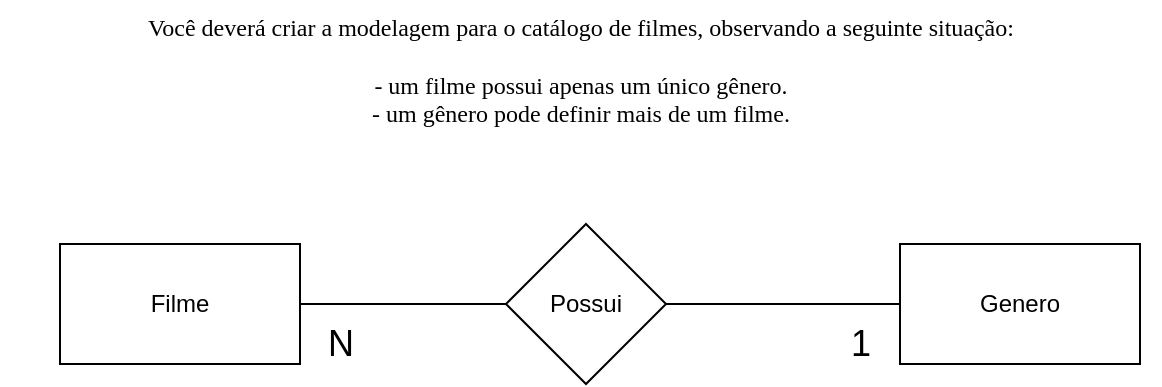 <mxfile version="21.6.5" type="device">
  <diagram name="Página-1" id="OQCpjowCUUFFf7fMPYkj">
    <mxGraphModel dx="1167" dy="581" grid="1" gridSize="10" guides="1" tooltips="1" connect="1" arrows="1" fold="1" page="1" pageScale="1" pageWidth="827" pageHeight="1169" math="0" shadow="0">
      <root>
        <mxCell id="0" />
        <mxCell id="1" parent="0" />
        <mxCell id="G6cqGYFbzArwFc1clNz3-4" style="edgeStyle=orthogonalEdgeStyle;rounded=0;orthogonalLoop=1;jettySize=auto;html=1;exitX=1;exitY=0.5;exitDx=0;exitDy=0;endArrow=none;endFill=0;" edge="1" parent="1" source="G6cqGYFbzArwFc1clNz3-1" target="G6cqGYFbzArwFc1clNz3-3">
          <mxGeometry relative="1" as="geometry" />
        </mxCell>
        <mxCell id="G6cqGYFbzArwFc1clNz3-1" value="Filme" style="rounded=0;whiteSpace=wrap;html=1;" vertex="1" parent="1">
          <mxGeometry x="150" y="200" width="120" height="60" as="geometry" />
        </mxCell>
        <mxCell id="G6cqGYFbzArwFc1clNz3-2" value="Genero" style="rounded=0;whiteSpace=wrap;html=1;" vertex="1" parent="1">
          <mxGeometry x="570" y="200" width="120" height="60" as="geometry" />
        </mxCell>
        <mxCell id="G6cqGYFbzArwFc1clNz3-5" style="edgeStyle=orthogonalEdgeStyle;rounded=0;orthogonalLoop=1;jettySize=auto;html=1;exitX=1;exitY=0.5;exitDx=0;exitDy=0;entryX=0;entryY=0.5;entryDx=0;entryDy=0;endArrow=none;endFill=0;" edge="1" parent="1" source="G6cqGYFbzArwFc1clNz3-3" target="G6cqGYFbzArwFc1clNz3-2">
          <mxGeometry relative="1" as="geometry" />
        </mxCell>
        <mxCell id="G6cqGYFbzArwFc1clNz3-3" value="Possui" style="rhombus;whiteSpace=wrap;html=1;" vertex="1" parent="1">
          <mxGeometry x="373" y="190" width="80" height="80" as="geometry" />
        </mxCell>
        <mxCell id="G6cqGYFbzArwFc1clNz3-6" value="N" style="text;html=1;align=center;verticalAlign=middle;resizable=0;points=[];autosize=1;strokeColor=none;fillColor=none;fontSize=18;" vertex="1" parent="1">
          <mxGeometry x="270" y="230" width="40" height="40" as="geometry" />
        </mxCell>
        <mxCell id="G6cqGYFbzArwFc1clNz3-7" value="1" style="text;html=1;align=center;verticalAlign=middle;resizable=0;points=[];autosize=1;strokeColor=none;fillColor=none;fontSize=18;" vertex="1" parent="1">
          <mxGeometry x="535" y="230" width="30" height="40" as="geometry" />
        </mxCell>
        <mxCell id="G6cqGYFbzArwFc1clNz3-8" value="&lt;div&gt;Você deverá criar a modelagem para o catálogo de filmes, observando a seguinte situação:&lt;/div&gt;&lt;div&gt;&lt;br&gt;&lt;/div&gt;&lt;div&gt;- um filme possui apenas um único gênero.&lt;/div&gt;&lt;div&gt;- um gênero pode definir mais de um filme.&lt;/div&gt;" style="text;html=1;align=center;verticalAlign=middle;resizable=0;points=[];autosize=1;strokeColor=none;fillColor=none;fontFamily=Verdana;" vertex="1" parent="1">
          <mxGeometry x="120" y="78" width="580" height="70" as="geometry" />
        </mxCell>
      </root>
    </mxGraphModel>
  </diagram>
</mxfile>
